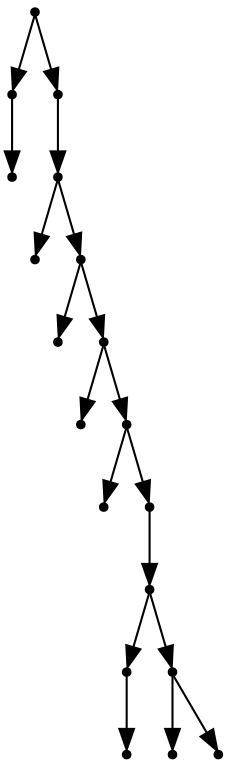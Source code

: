 digraph {
  18 [shape=point];
  1 [shape=point];
  0 [shape=point];
  17 [shape=point];
  16 [shape=point];
  2 [shape=point];
  15 [shape=point];
  3 [shape=point];
  14 [shape=point];
  4 [shape=point];
  13 [shape=point];
  5 [shape=point];
  12 [shape=point];
  11 [shape=point];
  7 [shape=point];
  6 [shape=point];
  10 [shape=point];
  8 [shape=point];
  9 [shape=point];
18 -> 1;
1 -> 0;
18 -> 17;
17 -> 16;
16 -> 2;
16 -> 15;
15 -> 3;
15 -> 14;
14 -> 4;
14 -> 13;
13 -> 5;
13 -> 12;
12 -> 11;
11 -> 7;
7 -> 6;
11 -> 10;
10 -> 8;
10 -> 9;
}
